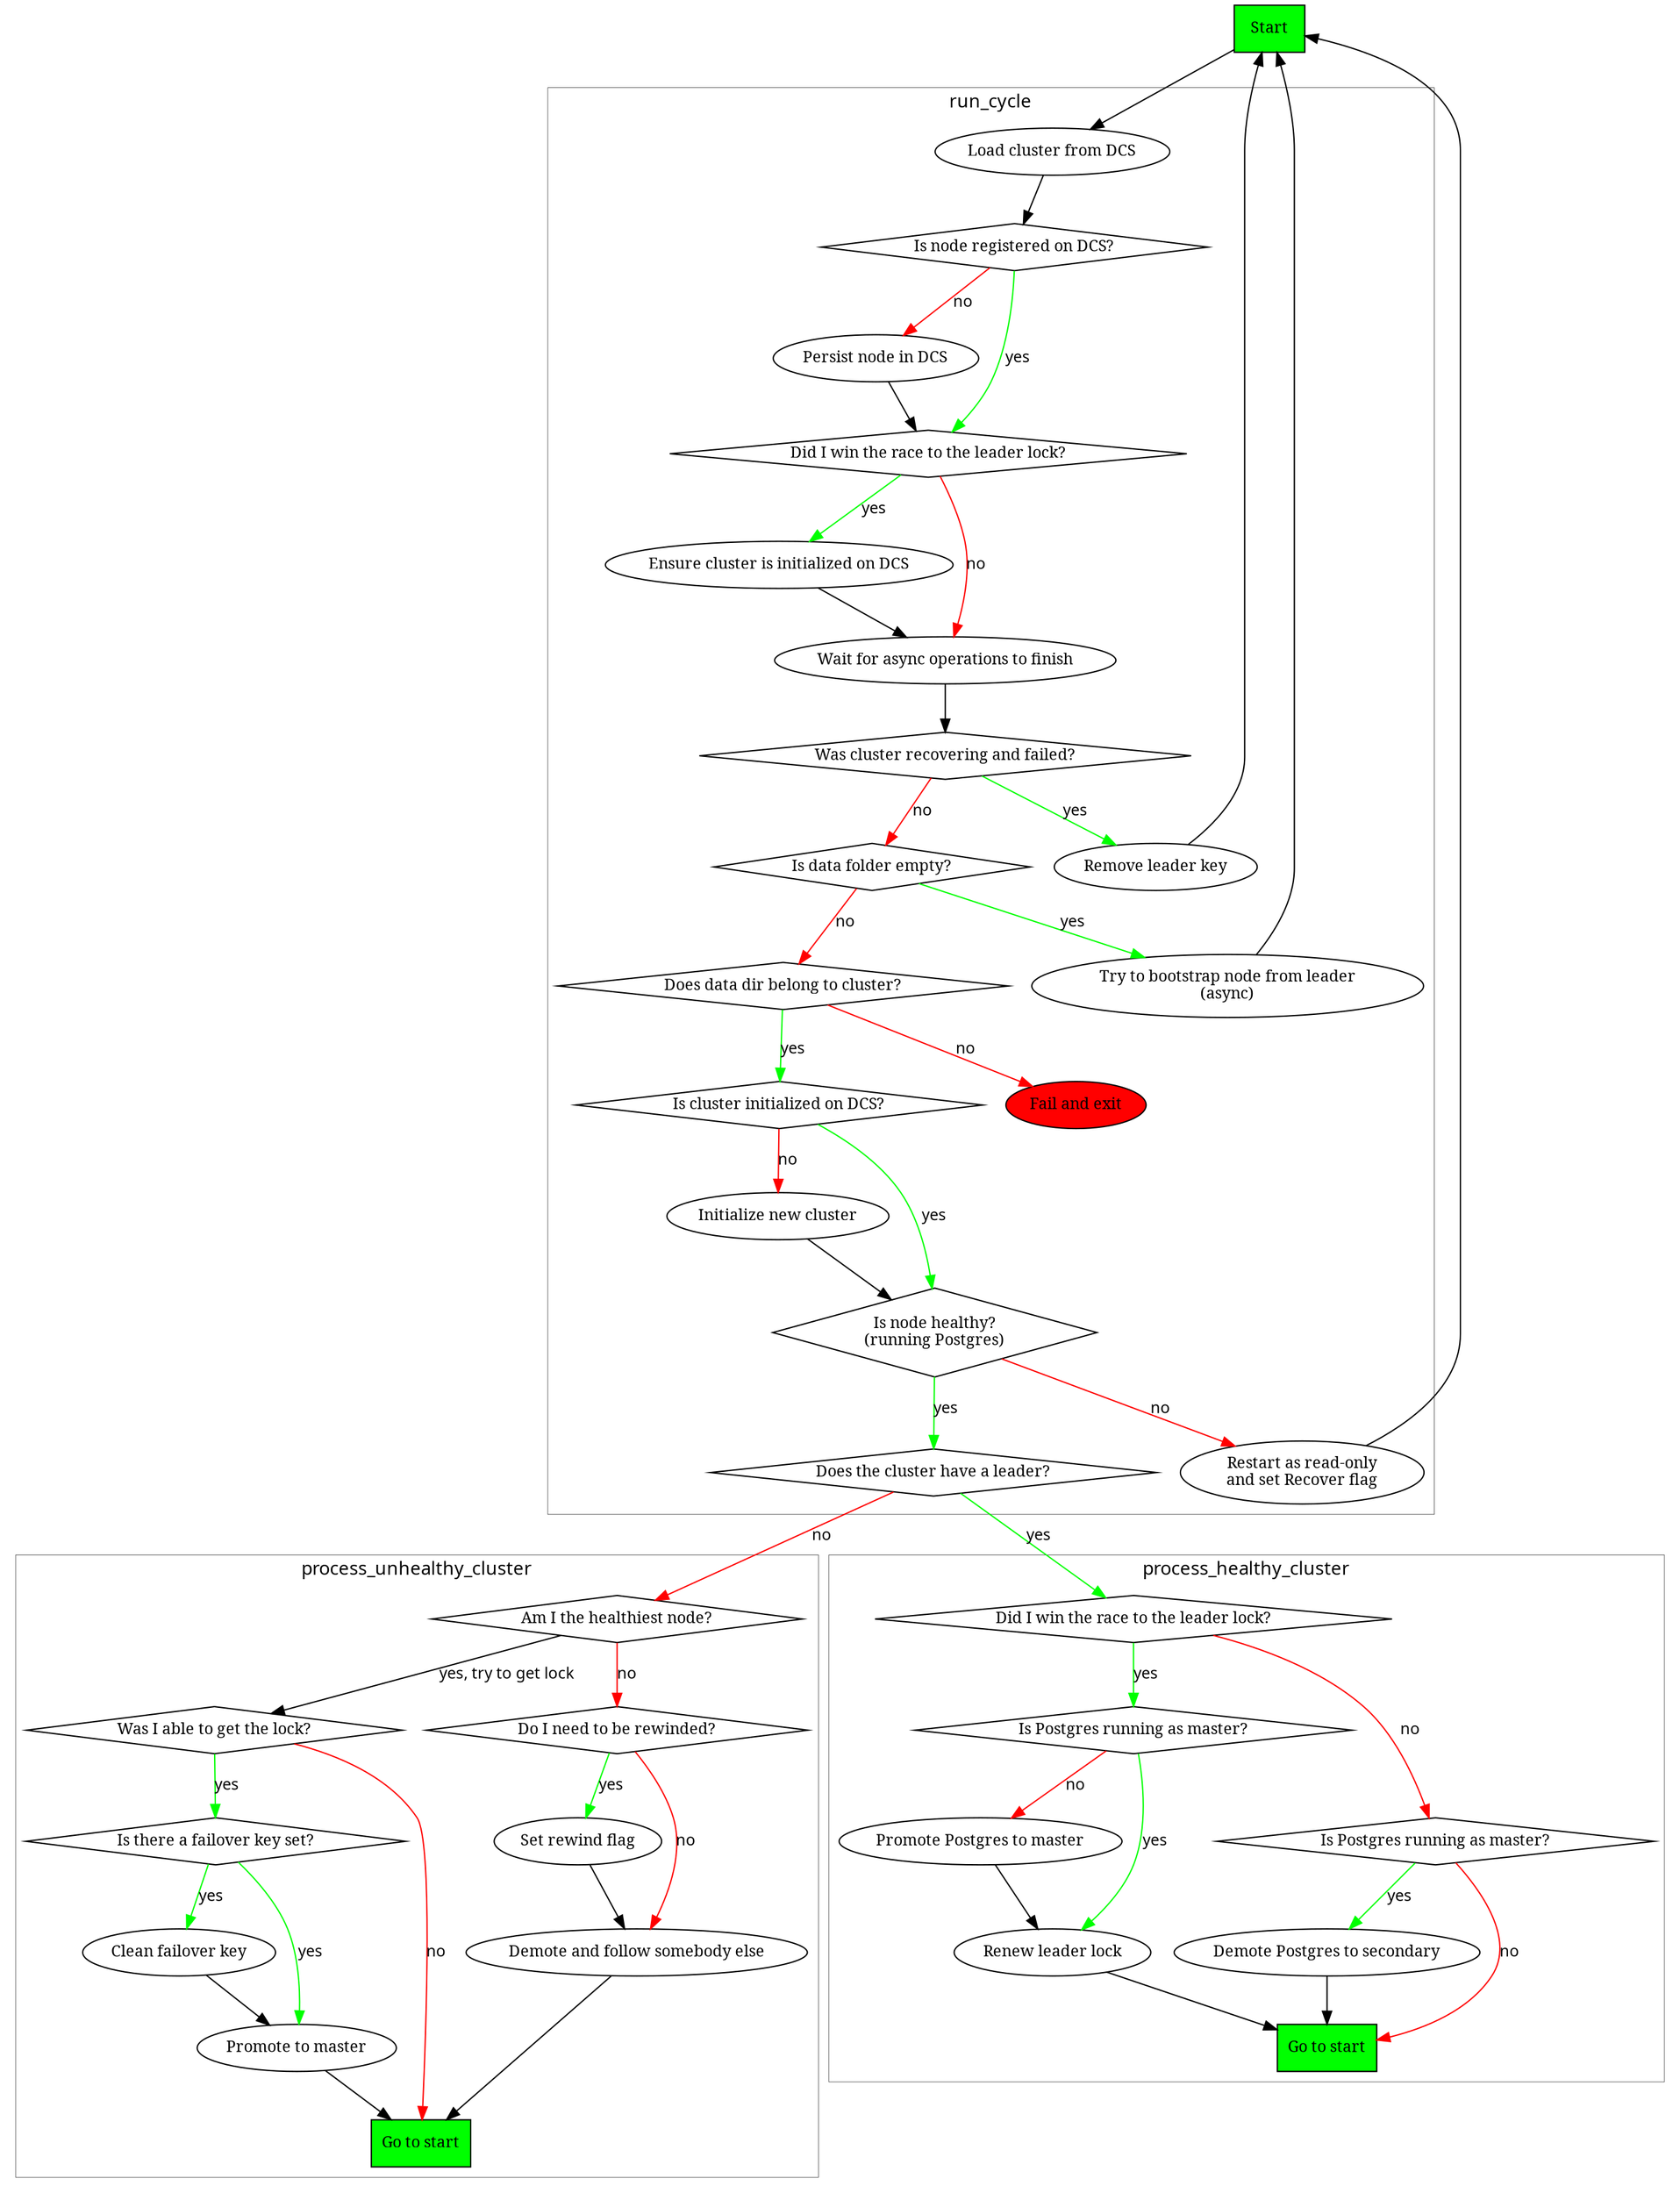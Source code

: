 // Graphviz source for ha_loop_diagram.png
// recompile with:
// dot -Tpng ha_loop_diagram.dot -o ha_loop_diagram.png

digraph G {
  rankdir=TB;
  fontname="sans-serif";
  penwidth="0.3";
  layout="dot";
  newrank=true;
  edge [fontname="sans-serif", 
        fontsize=12, 
        color=black, 
        fontcolor=black];
  node [fontname=serif, 
        fontsize=12, 
        fillcolor=white, 
        color=black, 
        fontcolor=black,
        style=filled];
  "start" [label=Start, shape="rectangle", fillcolor="green"]
  "start" -> "load_cluster_from_dcs";
  
  subgraph cluster_run_cycle {
    label="run_cycle"
    "load_cluster_from_dcs" [label="Load cluster from DCS"];
    "touch_member" [label="Persist node in DCS"];
    "cluster.has_member" [shape="diamond", label="Is node registered on DCS?"]
    "cluster.has_member" -> "touch_member"  [label="no" color="red"];
    "is_initialized" [shape="oval", 
                      label="Ensure cluster is initialized on DCS"];
    "has_lock" [label="Did I win the race to the leader lock?", shape=diamond];
    "has_lock" -> "is_initialized"  [label="yes" color="green"];
    "has_lock" -> "handle_long_action_in_progress"  [label="no" color="red"];
    "load_cluster_from_dcs" -> "cluster.has_member";
    "touch_member" -> "has_lock";
    "cluster.has_member" -> "has_lock"  [label="yes" color="green"];
    "handle_long_action_in_progress" [label="Wait for async operations to finish"];
    "is_initialized" -> "handle_long_action_in_progress";
    "handle_long_action_in_progress" -> "recovering?";
    "recovering?" [label="Was cluster recovering and failed?", shape="diamond"];
    "recovering?" -> "post_recover" [label="yes" color="green"];
    "recovering?" -> "data_directory_empty" [label="no" color="red"];
    "post_recover" [label="Remove leader key"];
    "data_directory_empty" [label="Is data folder empty?", shape="diamond"];
    "data_directory_empty" -> "bootstrap" [label="yes" color="green"];
    "bootstrap" [label="Try to bootstrap node from leader\n(async)"]
    "data_directory_empty" -> "data_belongs_to_cluster" [label="no" color="red"];
    "data_belongs_to_cluster" [label="Does data dir belong to cluster?", shape="diamond"];
    "data_belongs_to_cluster" -> "cluster_initialize" [label="yes" color="green"];
    "data_belongs_to_cluster" -> "exit" [label="no" color="red"];
    "cluster_initialize" [label="Is cluster initialized on DCS?" shape="diamond"]
    "cluster_initialize" -> "dcs.initialize" [label="no" color="red"]
    "cluster_initialize" -> "is_healthy" [label="yes" color="green"]
    "dcs.initialize" [label="Initialize new cluster"];
    "dcs.initialize" -> "is_healthy"
    "is_healthy" [label="Is node healthy?\n(running Postgres)", shape="diamond"];
    "recover" [label="Restart as read-only\nand set Recover flag"]
    "is_healthy" -> "recover" [label="no" color="red"]; 
    "is_healthy" -> "cluster.is_unlocked" [label="yes" color="green"]; 
    "cluster.is_unlocked" [label="Does the cluster have a leader?", shape="diamond"]
  }

  "cluster.is_unlocked" -> "unhealthy_is_healthiest" [label="no" color="red"]
  "cluster.is_unlocked" -> "healthy_has_lock" [label="yes" color="green"]
  "bootstrap" -> "start"
  "recover" -> "start"
  "post_recover" -> "start";

  subgraph cluster_process_healthy_cluster {
    label = "process_healthy_cluster"
    "healthy_has_lock" [label="Did I win the race to the leader lock?", shape=diamond]
    "healthy_is_leader" [label="Is Postgres running as master?", shape=diamond]
    "healthy_no_lock" [label="Is Postgres running as master?", shape=diamond]
    "healthy_no_lock" -> "healthy_demote" [label="yes" color="green"]
    "healthy_has_lock" -> "healthy_no_lock" [label="no" color="red"]
    "healthy_has_lock" -> "healthy_is_leader" [label="yes" color="green"]
    "healthy_failover" [label="Promote Postgres to master"]
    "healthy_is_leader" -> "healthy_failover" [label="no" color="red"]
    "healthy_is_leader" -> "renew_lock" [label="yes" color="green"]
    "healthy_failover" -> "renew_lock"
    "renew_lock" [label="Renew leader lock"]
    "healthy_demote" [label="Demote Postgres to secondary"]
    "healthy_no_lock" -> "healthy_start" [label="no" color="red"]
    "healthy_demote" -> "healthy_start"
    "renew_lock" -> "healthy_start"
    "healthy_start" [label="Go to start", shape=rectangle, fillcolor=green]
  }

  subgraph cluster_process_unhealthy_cluster {
    label = "process_unhealthy_cluster"
    "unhealthy_is_healthiest" [label="Am I the healthiest node?", shape="diamond"]
    "unhealthy_is_healthiest" -> "unhealthy_acquire_lock" [label="yes, try to get lock"]
    "unhealthy_acquire_lock" [label="Was I able to get the lock?", shape="diamond"]
    "unhealthy_acquire_lock" -> "unhealthy_failover_key" [label="yes" color="green"]
    "unhealthy_failover_key" [label="Is there a failover key set?", shape="diamond"]
    "unhealthy_failover_key" -> "unhealthy_clean_failover_key" [label="yes" color="green"]
    "unhealthy_failover_key" -> "unhealthy_promote" [label="yes" color="green"]
    "unhealthy_clean_failover_key" [label="Clean failover key"]
    "unhealthy_clean_failover_key" -> unhealthy_promote
    "unhealthy_promote" [label="Promote to master"]
    "unhealthy_is_healthiest" -> "unhealthy_need_rewind" [label="no" color="red"]
    "unhealthy_need_rewind" [label="Do I need to be rewinded?", shape="diamond"]
    "unhealthy_need_rewind" -> "unhealthy_set_rewind_flag" [label="yes" color="green"]
    "unhealthy_need_rewind" -> "unhealthy_demote" [label="no" color="red"]
    "unhealthy_set_rewind_flag" [label="Set rewind flag"]
    unhealthy_set_rewind_flag -> unhealthy_demote
    "unhealthy_demote" [label="Demote and follow somebody else"]
    "unhealthy_demote" -> "unhealthy_start"
    "unhealthy_acquire_lock" -> "unhealthy_start" [label="no" color="red"]
    "unhealthy_promote" -> "unhealthy_start"
    "unhealthy_start" [label="Go to start", shape=rectangle, fillcolor=green]
  }

  "exit" [label="Fail and exit", fillcolor=red]
}
